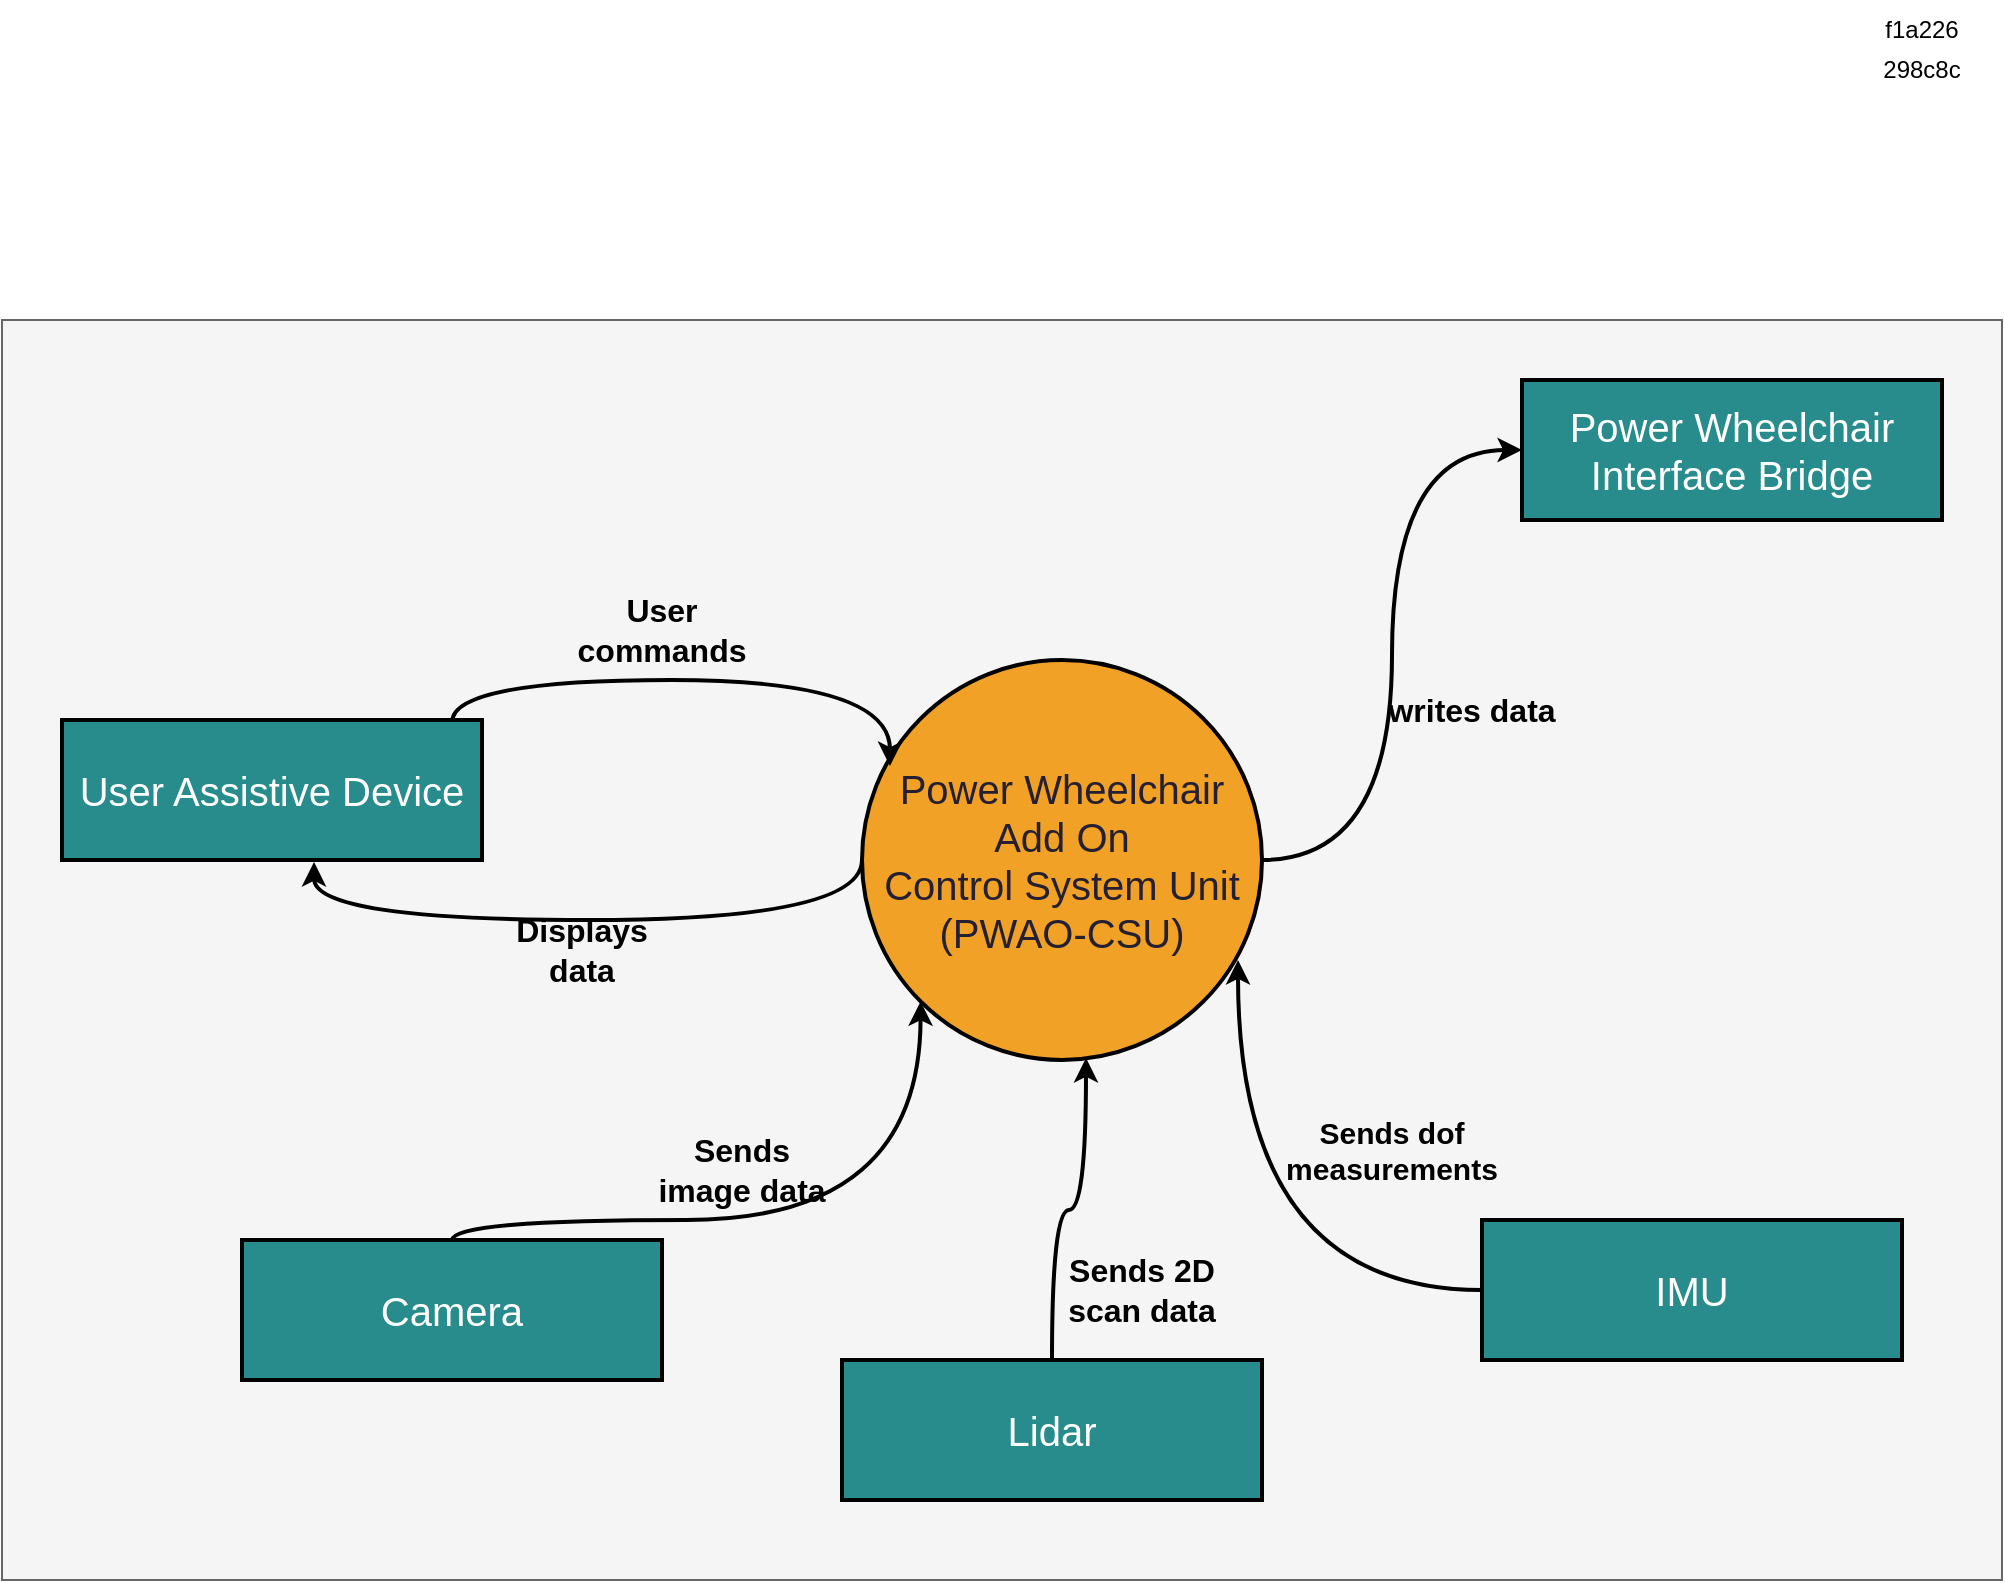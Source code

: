 <mxfile version="24.6.5" type="github">
  <diagram name="Page-1" id="mF5-1dpCMwhVGof68q4r">
    <mxGraphModel dx="2350" dy="783" grid="1" gridSize="10" guides="1" tooltips="1" connect="1" arrows="1" fold="1" page="1" pageScale="1" pageWidth="850" pageHeight="1100" math="0" shadow="0">
      <root>
        <mxCell id="0" />
        <mxCell id="1" parent="0" />
        <mxCell id="zigAFtEpw4mqAntyXrkb-2" value="" style="rounded=0;whiteSpace=wrap;html=1;fillColor=#f5f5f5;strokeColor=#666666;fontColor=#333333;" parent="1" vertex="1">
          <mxGeometry x="-260" y="340" width="1000" height="630" as="geometry" />
        </mxCell>
        <mxCell id="1jMmflOh6GedlvBDHYe3-15" style="edgeStyle=orthogonalEdgeStyle;rounded=0;orthogonalLoop=1;jettySize=auto;html=1;entryX=0;entryY=0.5;entryDx=0;entryDy=0;curved=1;strokeWidth=2;" parent="1" source="1jMmflOh6GedlvBDHYe3-3" target="1jMmflOh6GedlvBDHYe3-11" edge="1">
          <mxGeometry relative="1" as="geometry" />
        </mxCell>
        <mxCell id="1jMmflOh6GedlvBDHYe3-3" value="&lt;font style=&quot;font-size: 20px;&quot; color=&quot;#241f31&quot;&gt;Power Wheelchair Add On&lt;br&gt;Control System Unit (PWAO-CSU)&lt;/font&gt;" style="ellipse;whiteSpace=wrap;html=1;aspect=fixed;fillColor=#f1a226;strokeColor=#000000;strokeWidth=2;" parent="1" vertex="1">
          <mxGeometry x="170" y="510" width="200" height="200" as="geometry" />
        </mxCell>
        <mxCell id="1jMmflOh6GedlvBDHYe3-4" value="f1a226" style="text;html=1;align=center;verticalAlign=middle;whiteSpace=wrap;rounded=0;" parent="1" vertex="1">
          <mxGeometry x="670" y="180" width="60" height="30" as="geometry" />
        </mxCell>
        <mxCell id="1jMmflOh6GedlvBDHYe3-5" value="298c8c" style="text;html=1;align=center;verticalAlign=middle;whiteSpace=wrap;rounded=0;" parent="1" vertex="1">
          <mxGeometry x="670" y="200" width="60" height="30" as="geometry" />
        </mxCell>
        <mxCell id="1jMmflOh6GedlvBDHYe3-12" style="edgeStyle=orthogonalEdgeStyle;rounded=0;orthogonalLoop=1;jettySize=auto;html=1;curved=1;exitX=0.929;exitY=0.014;exitDx=0;exitDy=0;exitPerimeter=0;entryX=0.07;entryY=0.265;entryDx=0;entryDy=0;entryPerimeter=0;strokeWidth=2;" parent="1" source="1jMmflOh6GedlvBDHYe3-7" target="1jMmflOh6GedlvBDHYe3-3" edge="1">
          <mxGeometry relative="1" as="geometry">
            <Array as="points">
              <mxPoint x="-35" y="520" />
              <mxPoint x="184" y="520" />
            </Array>
          </mxGeometry>
        </mxCell>
        <mxCell id="1jMmflOh6GedlvBDHYe3-7" value="&lt;font style=&quot;font-size: 20px;&quot; color=&quot;#ffffff&quot;&gt;User Assistive Device&lt;br&gt;&lt;/font&gt;" style="rounded=0;whiteSpace=wrap;html=1;fillColor=#298c8c;strokeWidth=2;" parent="1" vertex="1">
          <mxGeometry x="-230" y="540" width="210" height="70" as="geometry" />
        </mxCell>
        <mxCell id="1jMmflOh6GedlvBDHYe3-10" value="&lt;font style=&quot;font-size: 20px;&quot; color=&quot;#ffffff&quot;&gt;IMU&lt;/font&gt;" style="rounded=0;whiteSpace=wrap;html=1;fillColor=#298c8c;strokeWidth=2;" parent="1" vertex="1">
          <mxGeometry x="480" y="790" width="210" height="70" as="geometry" />
        </mxCell>
        <mxCell id="1jMmflOh6GedlvBDHYe3-11" value="&lt;font style=&quot;font-size: 20px;&quot; color=&quot;#ffffff&quot;&gt;Power Wheelchair Interface Bridge&lt;/font&gt;&lt;font style=&quot;font-size: 20px;&quot; color=&quot;#ffffff&quot;&gt;&lt;br&gt;&lt;/font&gt;" style="rounded=0;whiteSpace=wrap;html=1;fillColor=#298c8c;strokeWidth=2;" parent="1" vertex="1">
          <mxGeometry x="500" y="370" width="210" height="70" as="geometry" />
        </mxCell>
        <mxCell id="1jMmflOh6GedlvBDHYe3-13" style="edgeStyle=orthogonalEdgeStyle;rounded=0;orthogonalLoop=1;jettySize=auto;html=1;exitX=0;exitY=0.5;exitDx=0;exitDy=0;entryX=0.6;entryY=1.014;entryDx=0;entryDy=0;entryPerimeter=0;curved=1;strokeWidth=2;" parent="1" source="1jMmflOh6GedlvBDHYe3-3" target="1jMmflOh6GedlvBDHYe3-7" edge="1">
          <mxGeometry relative="1" as="geometry">
            <Array as="points">
              <mxPoint x="170" y="640" />
              <mxPoint x="-104" y="640" />
            </Array>
          </mxGeometry>
        </mxCell>
        <mxCell id="1jMmflOh6GedlvBDHYe3-18" value="&lt;font style=&quot;font-size: 16px;&quot;&gt;&lt;b&gt;User commands&lt;br&gt;&lt;/b&gt;&lt;/font&gt;" style="text;html=1;align=center;verticalAlign=middle;whiteSpace=wrap;rounded=0;" parent="1" vertex="1">
          <mxGeometry x="20" y="480" width="100" height="30" as="geometry" />
        </mxCell>
        <mxCell id="1jMmflOh6GedlvBDHYe3-19" value="&lt;font style=&quot;font-size: 16px;&quot;&gt;&lt;b&gt;Displays data&lt;br&gt;&lt;/b&gt;&lt;/font&gt;" style="text;html=1;align=center;verticalAlign=middle;whiteSpace=wrap;rounded=0;" parent="1" vertex="1">
          <mxGeometry x="-20" y="640" width="100" height="30" as="geometry" />
        </mxCell>
        <mxCell id="1jMmflOh6GedlvBDHYe3-20" value="&lt;font style=&quot;font-size: 15px;&quot;&gt;&lt;b&gt;Sends dof measurements&lt;br&gt;&lt;/b&gt;&lt;/font&gt;" style="text;html=1;align=center;verticalAlign=middle;whiteSpace=wrap;rounded=0;" parent="1" vertex="1">
          <mxGeometry x="380" y="740" width="110" height="30" as="geometry" />
        </mxCell>
        <mxCell id="1jMmflOh6GedlvBDHYe3-21" value="&lt;font style=&quot;font-size: 16px;&quot;&gt;&lt;b&gt;writes data&lt;br&gt;&lt;/b&gt;&lt;/font&gt;" style="text;html=1;align=center;verticalAlign=middle;whiteSpace=wrap;rounded=0;" parent="1" vertex="1">
          <mxGeometry x="425" y="520" width="100" height="30" as="geometry" />
        </mxCell>
        <mxCell id="4Q-SPtRwmX-QPYnWq9ld-1" value="&lt;font style=&quot;font-size: 20px;&quot; color=&quot;#ffffff&quot;&gt;Lidar&lt;/font&gt;" style="rounded=0;whiteSpace=wrap;html=1;fillColor=#298c8c;strokeWidth=2;" parent="1" vertex="1">
          <mxGeometry x="160" y="860" width="210" height="70" as="geometry" />
        </mxCell>
        <mxCell id="4Q-SPtRwmX-QPYnWq9ld-3" style="edgeStyle=orthogonalEdgeStyle;rounded=0;orthogonalLoop=1;jettySize=auto;html=1;entryX=0;entryY=1;entryDx=0;entryDy=0;curved=1;strokeWidth=2;" parent="1" source="4Q-SPtRwmX-QPYnWq9ld-2" target="1jMmflOh6GedlvBDHYe3-3" edge="1">
          <mxGeometry relative="1" as="geometry">
            <Array as="points">
              <mxPoint x="-35" y="790" />
              <mxPoint x="199" y="790" />
            </Array>
          </mxGeometry>
        </mxCell>
        <mxCell id="4Q-SPtRwmX-QPYnWq9ld-2" value="&lt;font style=&quot;font-size: 20px;&quot; color=&quot;#ffffff&quot;&gt;Camera&lt;/font&gt;" style="rounded=0;whiteSpace=wrap;html=1;fillColor=#298c8c;strokeWidth=2;" parent="1" vertex="1">
          <mxGeometry x="-140" y="800" width="210" height="70" as="geometry" />
        </mxCell>
        <mxCell id="4Q-SPtRwmX-QPYnWq9ld-4" style="edgeStyle=orthogonalEdgeStyle;rounded=0;orthogonalLoop=1;jettySize=auto;html=1;entryX=0.56;entryY=0.995;entryDx=0;entryDy=0;entryPerimeter=0;strokeWidth=2;curved=1;" parent="1" source="4Q-SPtRwmX-QPYnWq9ld-1" target="1jMmflOh6GedlvBDHYe3-3" edge="1">
          <mxGeometry relative="1" as="geometry" />
        </mxCell>
        <mxCell id="4Q-SPtRwmX-QPYnWq9ld-5" style="edgeStyle=orthogonalEdgeStyle;rounded=0;orthogonalLoop=1;jettySize=auto;html=1;entryX=0.94;entryY=0.75;entryDx=0;entryDy=0;entryPerimeter=0;strokeWidth=2;curved=1;" parent="1" source="1jMmflOh6GedlvBDHYe3-10" target="1jMmflOh6GedlvBDHYe3-3" edge="1">
          <mxGeometry relative="1" as="geometry" />
        </mxCell>
        <mxCell id="4Q-SPtRwmX-QPYnWq9ld-6" value="&lt;font style=&quot;font-size: 16px;&quot;&gt;&lt;b&gt;Sends 2D scan data&lt;br&gt;&lt;/b&gt;&lt;/font&gt;" style="text;html=1;align=center;verticalAlign=middle;whiteSpace=wrap;rounded=0;" parent="1" vertex="1">
          <mxGeometry x="260" y="810" width="100" height="30" as="geometry" />
        </mxCell>
        <mxCell id="4Q-SPtRwmX-QPYnWq9ld-7" value="&lt;font style=&quot;font-size: 16px;&quot;&gt;&lt;b&gt;Sends image data&lt;br&gt;&lt;/b&gt;&lt;/font&gt;" style="text;html=1;align=center;verticalAlign=middle;whiteSpace=wrap;rounded=0;" parent="1" vertex="1">
          <mxGeometry x="60" y="750" width="100" height="30" as="geometry" />
        </mxCell>
      </root>
    </mxGraphModel>
  </diagram>
</mxfile>
